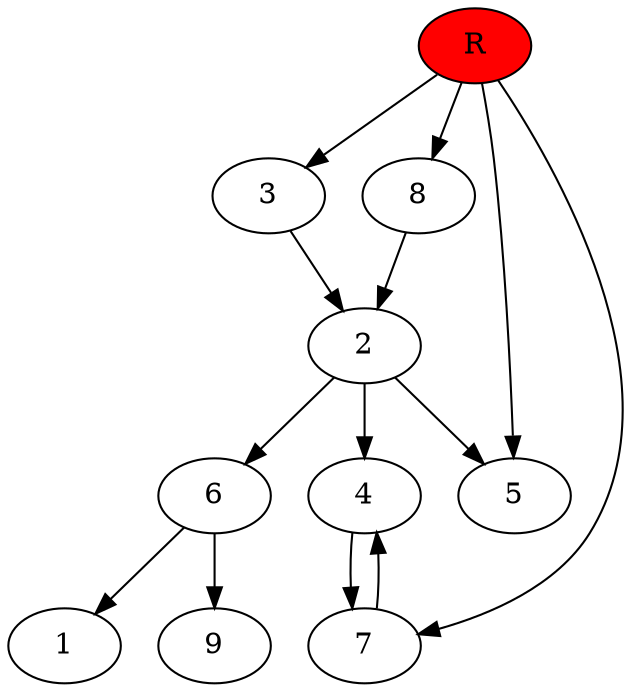 digraph prb58299 {
	1
	2
	3
	4
	5
	6
	7
	8
	R [fillcolor="#ff0000" style=filled]
	2 -> 4
	2 -> 5
	2 -> 6
	3 -> 2
	4 -> 7
	6 -> 1
	6 -> 9
	7 -> 4
	8 -> 2
	R -> 3
	R -> 5
	R -> 7
	R -> 8
}
